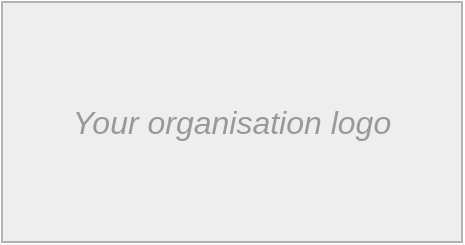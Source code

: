 <mxfile version="16.2.4" type="github">
  <diagram id="_F_N2uEazM_NRZ6YdD6K" name="Page-1">
    <mxGraphModel dx="926" dy="601" grid="1" gridSize="10" guides="1" tooltips="1" connect="1" arrows="1" fold="1" page="1" pageScale="1" pageWidth="850" pageHeight="1100" math="0" shadow="0">
      <root>
        <mxCell id="0" />
        <mxCell id="1" parent="0" />
        <mxCell id="-nwRsRfeZmfWsjGaMFSv-1" value="&lt;font style=&quot;font-size: 16px&quot; color=&quot;#999999&quot;&gt;&lt;i&gt;Your organisation logo&lt;/i&gt;&lt;/font&gt;" style="rounded=0;whiteSpace=wrap;html=1;fillColor=#eeeeee;strokeColor=#B3B3B3;" vertex="1" parent="1">
          <mxGeometry x="80" y="40" width="230" height="120" as="geometry" />
        </mxCell>
      </root>
    </mxGraphModel>
  </diagram>
</mxfile>
